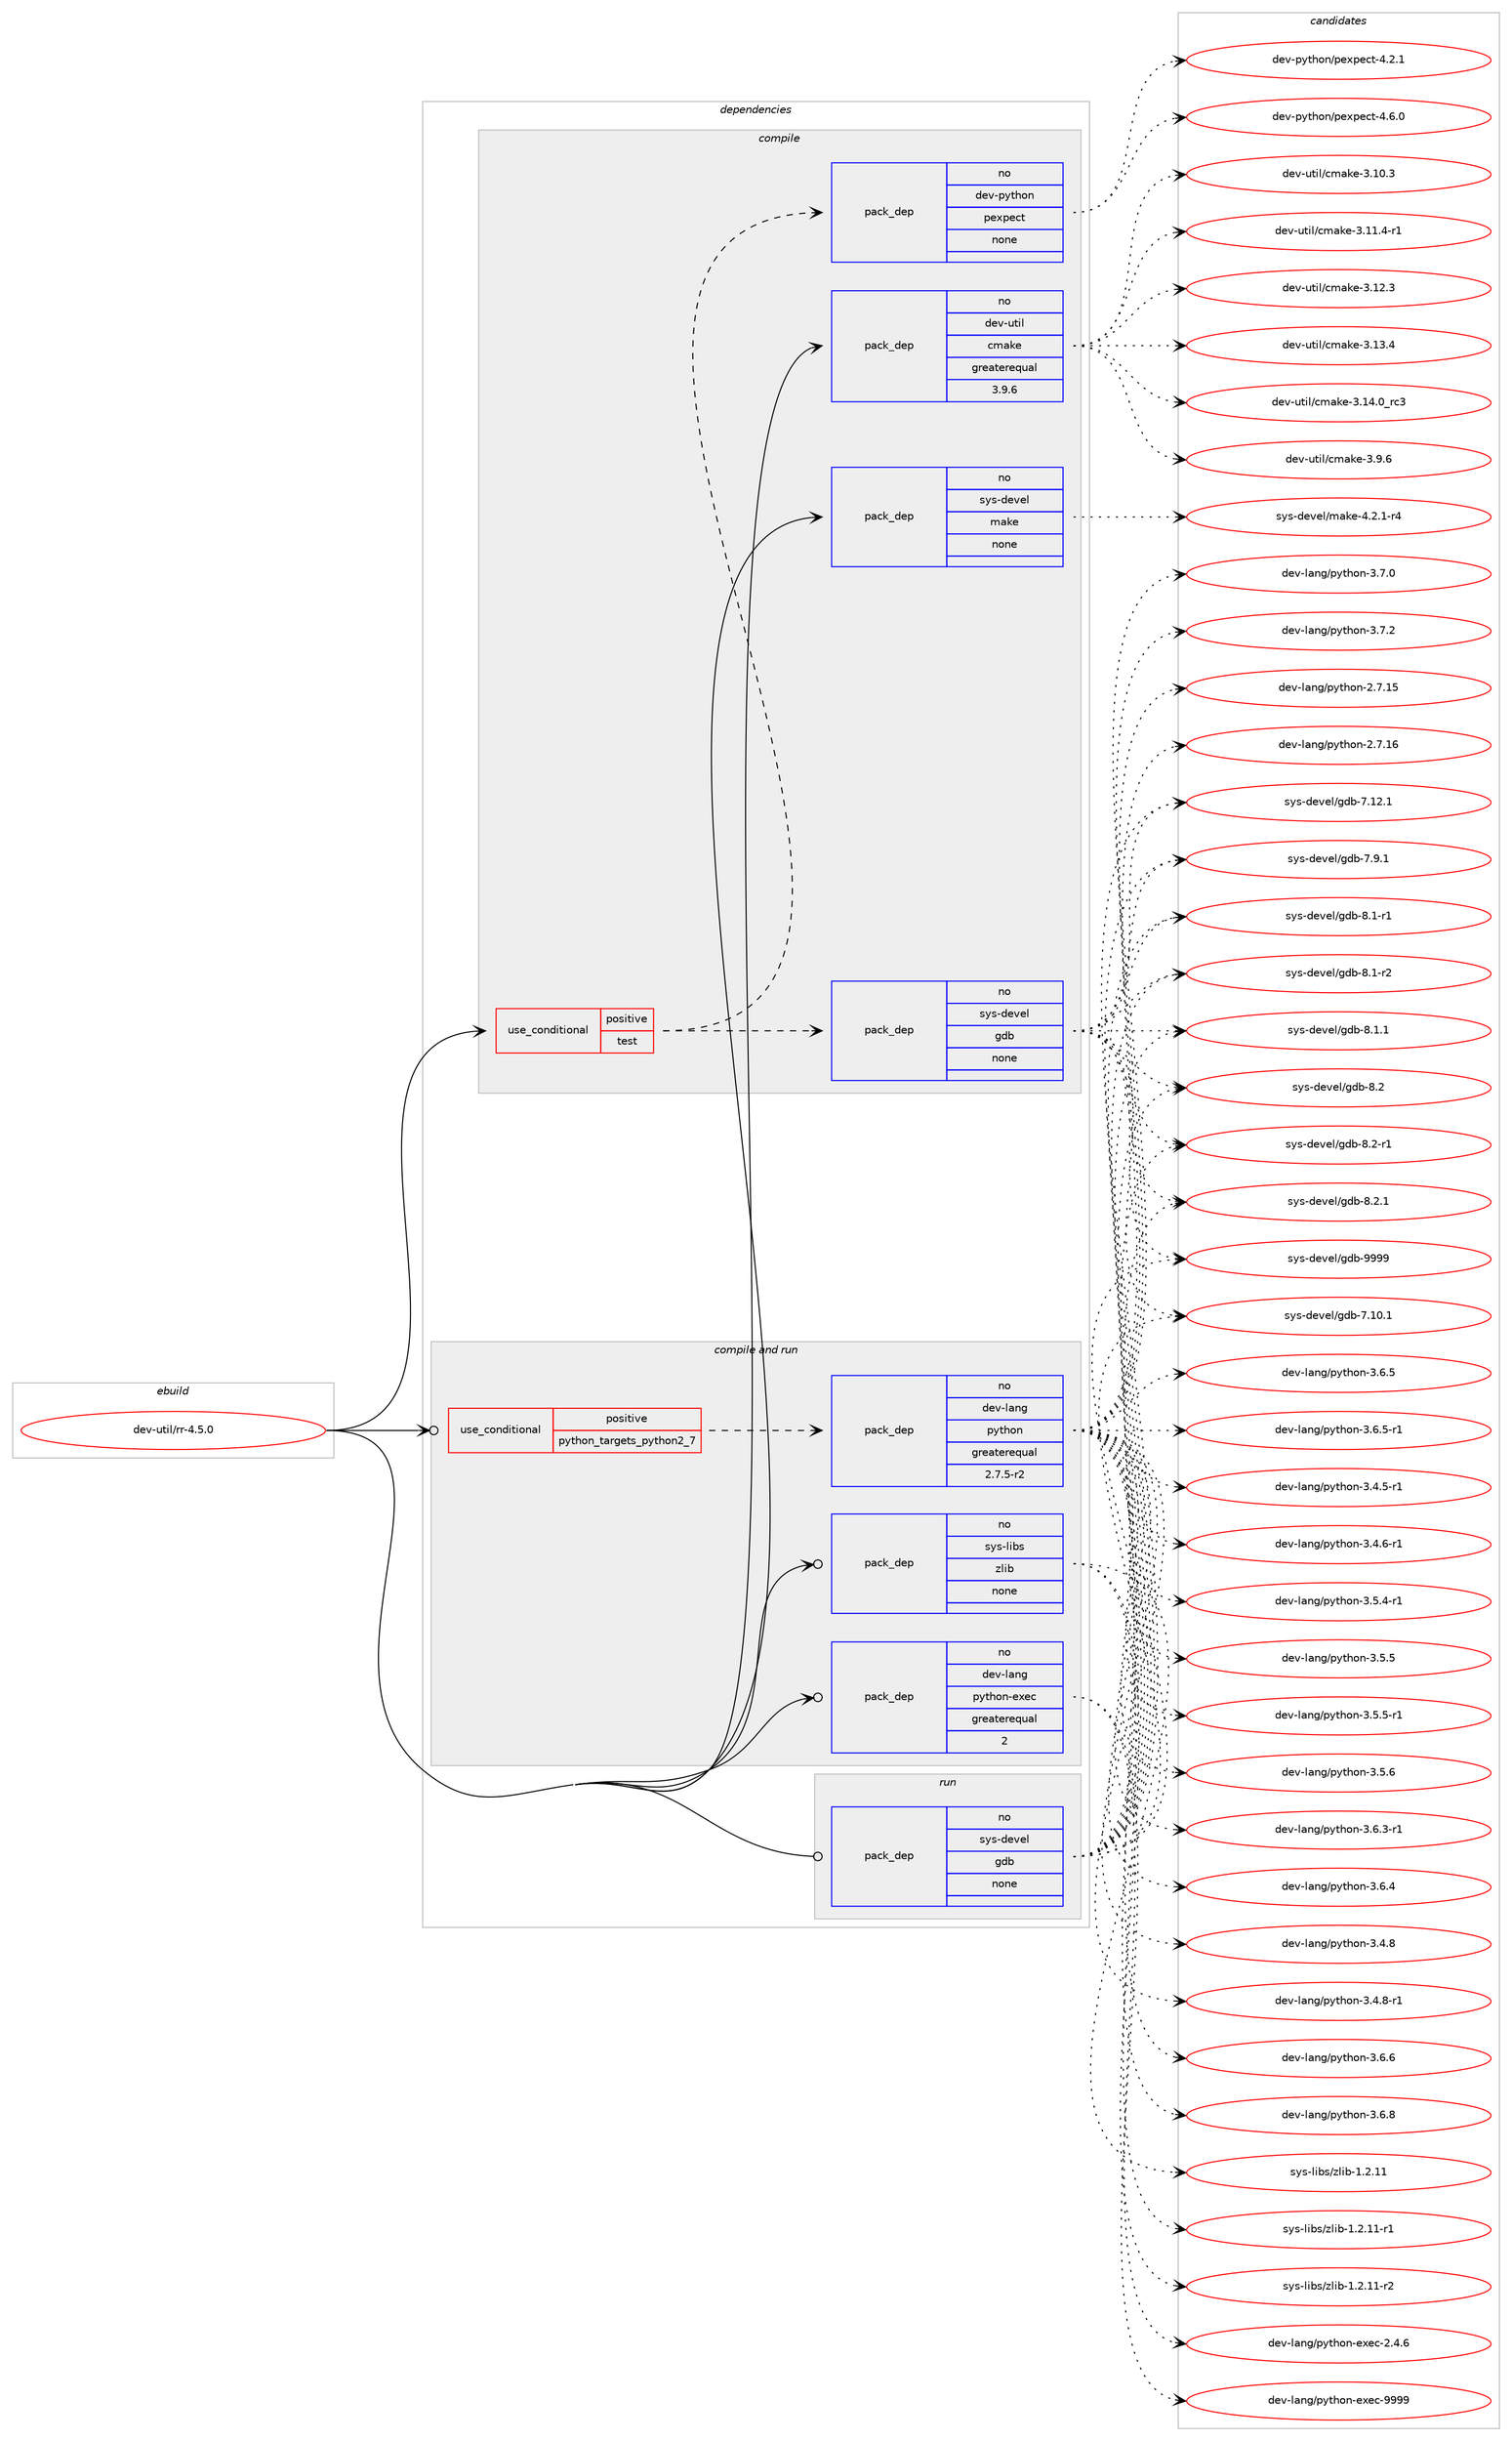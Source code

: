 digraph prolog {

# *************
# Graph options
# *************

newrank=true;
concentrate=true;
compound=true;
graph [rankdir=LR,fontname=Helvetica,fontsize=10,ranksep=1.5];#, ranksep=2.5, nodesep=0.2];
edge  [arrowhead=vee];
node  [fontname=Helvetica,fontsize=10];

# **********
# The ebuild
# **********

subgraph cluster_leftcol {
color=gray;
rank=same;
label=<<i>ebuild</i>>;
id [label="dev-util/rr-4.5.0", color=red, width=4, href="../dev-util/rr-4.5.0.svg"];
}

# ****************
# The dependencies
# ****************

subgraph cluster_midcol {
color=gray;
label=<<i>dependencies</i>>;
subgraph cluster_compile {
fillcolor="#eeeeee";
style=filled;
label=<<i>compile</i>>;
subgraph cond425018 {
dependency1548856 [label=<<TABLE BORDER="0" CELLBORDER="1" CELLSPACING="0" CELLPADDING="4"><TR><TD ROWSPAN="3" CELLPADDING="10">use_conditional</TD></TR><TR><TD>positive</TD></TR><TR><TD>test</TD></TR></TABLE>>, shape=none, color=red];
subgraph pack1100131 {
dependency1548857 [label=<<TABLE BORDER="0" CELLBORDER="1" CELLSPACING="0" CELLPADDING="4" WIDTH="220"><TR><TD ROWSPAN="6" CELLPADDING="30">pack_dep</TD></TR><TR><TD WIDTH="110">no</TD></TR><TR><TD>dev-python</TD></TR><TR><TD>pexpect</TD></TR><TR><TD>none</TD></TR><TR><TD></TD></TR></TABLE>>, shape=none, color=blue];
}
dependency1548856:e -> dependency1548857:w [weight=20,style="dashed",arrowhead="vee"];
subgraph pack1100132 {
dependency1548858 [label=<<TABLE BORDER="0" CELLBORDER="1" CELLSPACING="0" CELLPADDING="4" WIDTH="220"><TR><TD ROWSPAN="6" CELLPADDING="30">pack_dep</TD></TR><TR><TD WIDTH="110">no</TD></TR><TR><TD>sys-devel</TD></TR><TR><TD>gdb</TD></TR><TR><TD>none</TD></TR><TR><TD></TD></TR></TABLE>>, shape=none, color=blue];
}
dependency1548856:e -> dependency1548858:w [weight=20,style="dashed",arrowhead="vee"];
}
id:e -> dependency1548856:w [weight=20,style="solid",arrowhead="vee"];
subgraph pack1100133 {
dependency1548859 [label=<<TABLE BORDER="0" CELLBORDER="1" CELLSPACING="0" CELLPADDING="4" WIDTH="220"><TR><TD ROWSPAN="6" CELLPADDING="30">pack_dep</TD></TR><TR><TD WIDTH="110">no</TD></TR><TR><TD>dev-util</TD></TR><TR><TD>cmake</TD></TR><TR><TD>greaterequal</TD></TR><TR><TD>3.9.6</TD></TR></TABLE>>, shape=none, color=blue];
}
id:e -> dependency1548859:w [weight=20,style="solid",arrowhead="vee"];
subgraph pack1100134 {
dependency1548860 [label=<<TABLE BORDER="0" CELLBORDER="1" CELLSPACING="0" CELLPADDING="4" WIDTH="220"><TR><TD ROWSPAN="6" CELLPADDING="30">pack_dep</TD></TR><TR><TD WIDTH="110">no</TD></TR><TR><TD>sys-devel</TD></TR><TR><TD>make</TD></TR><TR><TD>none</TD></TR><TR><TD></TD></TR></TABLE>>, shape=none, color=blue];
}
id:e -> dependency1548860:w [weight=20,style="solid",arrowhead="vee"];
}
subgraph cluster_compileandrun {
fillcolor="#eeeeee";
style=filled;
label=<<i>compile and run</i>>;
subgraph cond425019 {
dependency1548861 [label=<<TABLE BORDER="0" CELLBORDER="1" CELLSPACING="0" CELLPADDING="4"><TR><TD ROWSPAN="3" CELLPADDING="10">use_conditional</TD></TR><TR><TD>positive</TD></TR><TR><TD>python_targets_python2_7</TD></TR></TABLE>>, shape=none, color=red];
subgraph pack1100135 {
dependency1548862 [label=<<TABLE BORDER="0" CELLBORDER="1" CELLSPACING="0" CELLPADDING="4" WIDTH="220"><TR><TD ROWSPAN="6" CELLPADDING="30">pack_dep</TD></TR><TR><TD WIDTH="110">no</TD></TR><TR><TD>dev-lang</TD></TR><TR><TD>python</TD></TR><TR><TD>greaterequal</TD></TR><TR><TD>2.7.5-r2</TD></TR></TABLE>>, shape=none, color=blue];
}
dependency1548861:e -> dependency1548862:w [weight=20,style="dashed",arrowhead="vee"];
}
id:e -> dependency1548861:w [weight=20,style="solid",arrowhead="odotvee"];
subgraph pack1100136 {
dependency1548863 [label=<<TABLE BORDER="0" CELLBORDER="1" CELLSPACING="0" CELLPADDING="4" WIDTH="220"><TR><TD ROWSPAN="6" CELLPADDING="30">pack_dep</TD></TR><TR><TD WIDTH="110">no</TD></TR><TR><TD>dev-lang</TD></TR><TR><TD>python-exec</TD></TR><TR><TD>greaterequal</TD></TR><TR><TD>2</TD></TR></TABLE>>, shape=none, color=blue];
}
id:e -> dependency1548863:w [weight=20,style="solid",arrowhead="odotvee"];
subgraph pack1100137 {
dependency1548864 [label=<<TABLE BORDER="0" CELLBORDER="1" CELLSPACING="0" CELLPADDING="4" WIDTH="220"><TR><TD ROWSPAN="6" CELLPADDING="30">pack_dep</TD></TR><TR><TD WIDTH="110">no</TD></TR><TR><TD>sys-libs</TD></TR><TR><TD>zlib</TD></TR><TR><TD>none</TD></TR><TR><TD></TD></TR></TABLE>>, shape=none, color=blue];
}
id:e -> dependency1548864:w [weight=20,style="solid",arrowhead="odotvee"];
}
subgraph cluster_run {
fillcolor="#eeeeee";
style=filled;
label=<<i>run</i>>;
subgraph pack1100138 {
dependency1548865 [label=<<TABLE BORDER="0" CELLBORDER="1" CELLSPACING="0" CELLPADDING="4" WIDTH="220"><TR><TD ROWSPAN="6" CELLPADDING="30">pack_dep</TD></TR><TR><TD WIDTH="110">no</TD></TR><TR><TD>sys-devel</TD></TR><TR><TD>gdb</TD></TR><TR><TD>none</TD></TR><TR><TD></TD></TR></TABLE>>, shape=none, color=blue];
}
id:e -> dependency1548865:w [weight=20,style="solid",arrowhead="odot"];
}
}

# **************
# The candidates
# **************

subgraph cluster_choices {
rank=same;
color=gray;
label=<<i>candidates</i>>;

subgraph choice1100131 {
color=black;
nodesep=1;
choice100101118451121211161041111104711210112011210199116455246504649 [label="dev-python/pexpect-4.2.1", color=red, width=4,href="../dev-python/pexpect-4.2.1.svg"];
choice100101118451121211161041111104711210112011210199116455246544648 [label="dev-python/pexpect-4.6.0", color=red, width=4,href="../dev-python/pexpect-4.6.0.svg"];
dependency1548857:e -> choice100101118451121211161041111104711210112011210199116455246504649:w [style=dotted,weight="100"];
dependency1548857:e -> choice100101118451121211161041111104711210112011210199116455246544648:w [style=dotted,weight="100"];
}
subgraph choice1100132 {
color=black;
nodesep=1;
choice11512111545100101118101108471031009845554649484649 [label="sys-devel/gdb-7.10.1", color=red, width=4,href="../sys-devel/gdb-7.10.1.svg"];
choice11512111545100101118101108471031009845554649504649 [label="sys-devel/gdb-7.12.1", color=red, width=4,href="../sys-devel/gdb-7.12.1.svg"];
choice115121115451001011181011084710310098455546574649 [label="sys-devel/gdb-7.9.1", color=red, width=4,href="../sys-devel/gdb-7.9.1.svg"];
choice115121115451001011181011084710310098455646494511449 [label="sys-devel/gdb-8.1-r1", color=red, width=4,href="../sys-devel/gdb-8.1-r1.svg"];
choice115121115451001011181011084710310098455646494511450 [label="sys-devel/gdb-8.1-r2", color=red, width=4,href="../sys-devel/gdb-8.1-r2.svg"];
choice115121115451001011181011084710310098455646494649 [label="sys-devel/gdb-8.1.1", color=red, width=4,href="../sys-devel/gdb-8.1.1.svg"];
choice11512111545100101118101108471031009845564650 [label="sys-devel/gdb-8.2", color=red, width=4,href="../sys-devel/gdb-8.2.svg"];
choice115121115451001011181011084710310098455646504511449 [label="sys-devel/gdb-8.2-r1", color=red, width=4,href="../sys-devel/gdb-8.2-r1.svg"];
choice115121115451001011181011084710310098455646504649 [label="sys-devel/gdb-8.2.1", color=red, width=4,href="../sys-devel/gdb-8.2.1.svg"];
choice1151211154510010111810110847103100984557575757 [label="sys-devel/gdb-9999", color=red, width=4,href="../sys-devel/gdb-9999.svg"];
dependency1548858:e -> choice11512111545100101118101108471031009845554649484649:w [style=dotted,weight="100"];
dependency1548858:e -> choice11512111545100101118101108471031009845554649504649:w [style=dotted,weight="100"];
dependency1548858:e -> choice115121115451001011181011084710310098455546574649:w [style=dotted,weight="100"];
dependency1548858:e -> choice115121115451001011181011084710310098455646494511449:w [style=dotted,weight="100"];
dependency1548858:e -> choice115121115451001011181011084710310098455646494511450:w [style=dotted,weight="100"];
dependency1548858:e -> choice115121115451001011181011084710310098455646494649:w [style=dotted,weight="100"];
dependency1548858:e -> choice11512111545100101118101108471031009845564650:w [style=dotted,weight="100"];
dependency1548858:e -> choice115121115451001011181011084710310098455646504511449:w [style=dotted,weight="100"];
dependency1548858:e -> choice115121115451001011181011084710310098455646504649:w [style=dotted,weight="100"];
dependency1548858:e -> choice1151211154510010111810110847103100984557575757:w [style=dotted,weight="100"];
}
subgraph choice1100133 {
color=black;
nodesep=1;
choice1001011184511711610510847991099710710145514649484651 [label="dev-util/cmake-3.10.3", color=red, width=4,href="../dev-util/cmake-3.10.3.svg"];
choice10010111845117116105108479910997107101455146494946524511449 [label="dev-util/cmake-3.11.4-r1", color=red, width=4,href="../dev-util/cmake-3.11.4-r1.svg"];
choice1001011184511711610510847991099710710145514649504651 [label="dev-util/cmake-3.12.3", color=red, width=4,href="../dev-util/cmake-3.12.3.svg"];
choice1001011184511711610510847991099710710145514649514652 [label="dev-util/cmake-3.13.4", color=red, width=4,href="../dev-util/cmake-3.13.4.svg"];
choice1001011184511711610510847991099710710145514649524648951149951 [label="dev-util/cmake-3.14.0_rc3", color=red, width=4,href="../dev-util/cmake-3.14.0_rc3.svg"];
choice10010111845117116105108479910997107101455146574654 [label="dev-util/cmake-3.9.6", color=red, width=4,href="../dev-util/cmake-3.9.6.svg"];
dependency1548859:e -> choice1001011184511711610510847991099710710145514649484651:w [style=dotted,weight="100"];
dependency1548859:e -> choice10010111845117116105108479910997107101455146494946524511449:w [style=dotted,weight="100"];
dependency1548859:e -> choice1001011184511711610510847991099710710145514649504651:w [style=dotted,weight="100"];
dependency1548859:e -> choice1001011184511711610510847991099710710145514649514652:w [style=dotted,weight="100"];
dependency1548859:e -> choice1001011184511711610510847991099710710145514649524648951149951:w [style=dotted,weight="100"];
dependency1548859:e -> choice10010111845117116105108479910997107101455146574654:w [style=dotted,weight="100"];
}
subgraph choice1100134 {
color=black;
nodesep=1;
choice1151211154510010111810110847109971071014552465046494511452 [label="sys-devel/make-4.2.1-r4", color=red, width=4,href="../sys-devel/make-4.2.1-r4.svg"];
dependency1548860:e -> choice1151211154510010111810110847109971071014552465046494511452:w [style=dotted,weight="100"];
}
subgraph choice1100135 {
color=black;
nodesep=1;
choice10010111845108971101034711212111610411111045504655464953 [label="dev-lang/python-2.7.15", color=red, width=4,href="../dev-lang/python-2.7.15.svg"];
choice10010111845108971101034711212111610411111045504655464954 [label="dev-lang/python-2.7.16", color=red, width=4,href="../dev-lang/python-2.7.16.svg"];
choice1001011184510897110103471121211161041111104551465246534511449 [label="dev-lang/python-3.4.5-r1", color=red, width=4,href="../dev-lang/python-3.4.5-r1.svg"];
choice1001011184510897110103471121211161041111104551465246544511449 [label="dev-lang/python-3.4.6-r1", color=red, width=4,href="../dev-lang/python-3.4.6-r1.svg"];
choice100101118451089711010347112121116104111110455146524656 [label="dev-lang/python-3.4.8", color=red, width=4,href="../dev-lang/python-3.4.8.svg"];
choice1001011184510897110103471121211161041111104551465246564511449 [label="dev-lang/python-3.4.8-r1", color=red, width=4,href="../dev-lang/python-3.4.8-r1.svg"];
choice1001011184510897110103471121211161041111104551465346524511449 [label="dev-lang/python-3.5.4-r1", color=red, width=4,href="../dev-lang/python-3.5.4-r1.svg"];
choice100101118451089711010347112121116104111110455146534653 [label="dev-lang/python-3.5.5", color=red, width=4,href="../dev-lang/python-3.5.5.svg"];
choice1001011184510897110103471121211161041111104551465346534511449 [label="dev-lang/python-3.5.5-r1", color=red, width=4,href="../dev-lang/python-3.5.5-r1.svg"];
choice100101118451089711010347112121116104111110455146534654 [label="dev-lang/python-3.5.6", color=red, width=4,href="../dev-lang/python-3.5.6.svg"];
choice1001011184510897110103471121211161041111104551465446514511449 [label="dev-lang/python-3.6.3-r1", color=red, width=4,href="../dev-lang/python-3.6.3-r1.svg"];
choice100101118451089711010347112121116104111110455146544652 [label="dev-lang/python-3.6.4", color=red, width=4,href="../dev-lang/python-3.6.4.svg"];
choice100101118451089711010347112121116104111110455146544653 [label="dev-lang/python-3.6.5", color=red, width=4,href="../dev-lang/python-3.6.5.svg"];
choice1001011184510897110103471121211161041111104551465446534511449 [label="dev-lang/python-3.6.5-r1", color=red, width=4,href="../dev-lang/python-3.6.5-r1.svg"];
choice100101118451089711010347112121116104111110455146544654 [label="dev-lang/python-3.6.6", color=red, width=4,href="../dev-lang/python-3.6.6.svg"];
choice100101118451089711010347112121116104111110455146544656 [label="dev-lang/python-3.6.8", color=red, width=4,href="../dev-lang/python-3.6.8.svg"];
choice100101118451089711010347112121116104111110455146554648 [label="dev-lang/python-3.7.0", color=red, width=4,href="../dev-lang/python-3.7.0.svg"];
choice100101118451089711010347112121116104111110455146554650 [label="dev-lang/python-3.7.2", color=red, width=4,href="../dev-lang/python-3.7.2.svg"];
dependency1548862:e -> choice10010111845108971101034711212111610411111045504655464953:w [style=dotted,weight="100"];
dependency1548862:e -> choice10010111845108971101034711212111610411111045504655464954:w [style=dotted,weight="100"];
dependency1548862:e -> choice1001011184510897110103471121211161041111104551465246534511449:w [style=dotted,weight="100"];
dependency1548862:e -> choice1001011184510897110103471121211161041111104551465246544511449:w [style=dotted,weight="100"];
dependency1548862:e -> choice100101118451089711010347112121116104111110455146524656:w [style=dotted,weight="100"];
dependency1548862:e -> choice1001011184510897110103471121211161041111104551465246564511449:w [style=dotted,weight="100"];
dependency1548862:e -> choice1001011184510897110103471121211161041111104551465346524511449:w [style=dotted,weight="100"];
dependency1548862:e -> choice100101118451089711010347112121116104111110455146534653:w [style=dotted,weight="100"];
dependency1548862:e -> choice1001011184510897110103471121211161041111104551465346534511449:w [style=dotted,weight="100"];
dependency1548862:e -> choice100101118451089711010347112121116104111110455146534654:w [style=dotted,weight="100"];
dependency1548862:e -> choice1001011184510897110103471121211161041111104551465446514511449:w [style=dotted,weight="100"];
dependency1548862:e -> choice100101118451089711010347112121116104111110455146544652:w [style=dotted,weight="100"];
dependency1548862:e -> choice100101118451089711010347112121116104111110455146544653:w [style=dotted,weight="100"];
dependency1548862:e -> choice1001011184510897110103471121211161041111104551465446534511449:w [style=dotted,weight="100"];
dependency1548862:e -> choice100101118451089711010347112121116104111110455146544654:w [style=dotted,weight="100"];
dependency1548862:e -> choice100101118451089711010347112121116104111110455146544656:w [style=dotted,weight="100"];
dependency1548862:e -> choice100101118451089711010347112121116104111110455146554648:w [style=dotted,weight="100"];
dependency1548862:e -> choice100101118451089711010347112121116104111110455146554650:w [style=dotted,weight="100"];
}
subgraph choice1100136 {
color=black;
nodesep=1;
choice1001011184510897110103471121211161041111104510112010199455046524654 [label="dev-lang/python-exec-2.4.6", color=red, width=4,href="../dev-lang/python-exec-2.4.6.svg"];
choice10010111845108971101034711212111610411111045101120101994557575757 [label="dev-lang/python-exec-9999", color=red, width=4,href="../dev-lang/python-exec-9999.svg"];
dependency1548863:e -> choice1001011184510897110103471121211161041111104510112010199455046524654:w [style=dotted,weight="100"];
dependency1548863:e -> choice10010111845108971101034711212111610411111045101120101994557575757:w [style=dotted,weight="100"];
}
subgraph choice1100137 {
color=black;
nodesep=1;
choice1151211154510810598115471221081059845494650464949 [label="sys-libs/zlib-1.2.11", color=red, width=4,href="../sys-libs/zlib-1.2.11.svg"];
choice11512111545108105981154712210810598454946504649494511449 [label="sys-libs/zlib-1.2.11-r1", color=red, width=4,href="../sys-libs/zlib-1.2.11-r1.svg"];
choice11512111545108105981154712210810598454946504649494511450 [label="sys-libs/zlib-1.2.11-r2", color=red, width=4,href="../sys-libs/zlib-1.2.11-r2.svg"];
dependency1548864:e -> choice1151211154510810598115471221081059845494650464949:w [style=dotted,weight="100"];
dependency1548864:e -> choice11512111545108105981154712210810598454946504649494511449:w [style=dotted,weight="100"];
dependency1548864:e -> choice11512111545108105981154712210810598454946504649494511450:w [style=dotted,weight="100"];
}
subgraph choice1100138 {
color=black;
nodesep=1;
choice11512111545100101118101108471031009845554649484649 [label="sys-devel/gdb-7.10.1", color=red, width=4,href="../sys-devel/gdb-7.10.1.svg"];
choice11512111545100101118101108471031009845554649504649 [label="sys-devel/gdb-7.12.1", color=red, width=4,href="../sys-devel/gdb-7.12.1.svg"];
choice115121115451001011181011084710310098455546574649 [label="sys-devel/gdb-7.9.1", color=red, width=4,href="../sys-devel/gdb-7.9.1.svg"];
choice115121115451001011181011084710310098455646494511449 [label="sys-devel/gdb-8.1-r1", color=red, width=4,href="../sys-devel/gdb-8.1-r1.svg"];
choice115121115451001011181011084710310098455646494511450 [label="sys-devel/gdb-8.1-r2", color=red, width=4,href="../sys-devel/gdb-8.1-r2.svg"];
choice115121115451001011181011084710310098455646494649 [label="sys-devel/gdb-8.1.1", color=red, width=4,href="../sys-devel/gdb-8.1.1.svg"];
choice11512111545100101118101108471031009845564650 [label="sys-devel/gdb-8.2", color=red, width=4,href="../sys-devel/gdb-8.2.svg"];
choice115121115451001011181011084710310098455646504511449 [label="sys-devel/gdb-8.2-r1", color=red, width=4,href="../sys-devel/gdb-8.2-r1.svg"];
choice115121115451001011181011084710310098455646504649 [label="sys-devel/gdb-8.2.1", color=red, width=4,href="../sys-devel/gdb-8.2.1.svg"];
choice1151211154510010111810110847103100984557575757 [label="sys-devel/gdb-9999", color=red, width=4,href="../sys-devel/gdb-9999.svg"];
dependency1548865:e -> choice11512111545100101118101108471031009845554649484649:w [style=dotted,weight="100"];
dependency1548865:e -> choice11512111545100101118101108471031009845554649504649:w [style=dotted,weight="100"];
dependency1548865:e -> choice115121115451001011181011084710310098455546574649:w [style=dotted,weight="100"];
dependency1548865:e -> choice115121115451001011181011084710310098455646494511449:w [style=dotted,weight="100"];
dependency1548865:e -> choice115121115451001011181011084710310098455646494511450:w [style=dotted,weight="100"];
dependency1548865:e -> choice115121115451001011181011084710310098455646494649:w [style=dotted,weight="100"];
dependency1548865:e -> choice11512111545100101118101108471031009845564650:w [style=dotted,weight="100"];
dependency1548865:e -> choice115121115451001011181011084710310098455646504511449:w [style=dotted,weight="100"];
dependency1548865:e -> choice115121115451001011181011084710310098455646504649:w [style=dotted,weight="100"];
dependency1548865:e -> choice1151211154510010111810110847103100984557575757:w [style=dotted,weight="100"];
}
}

}
